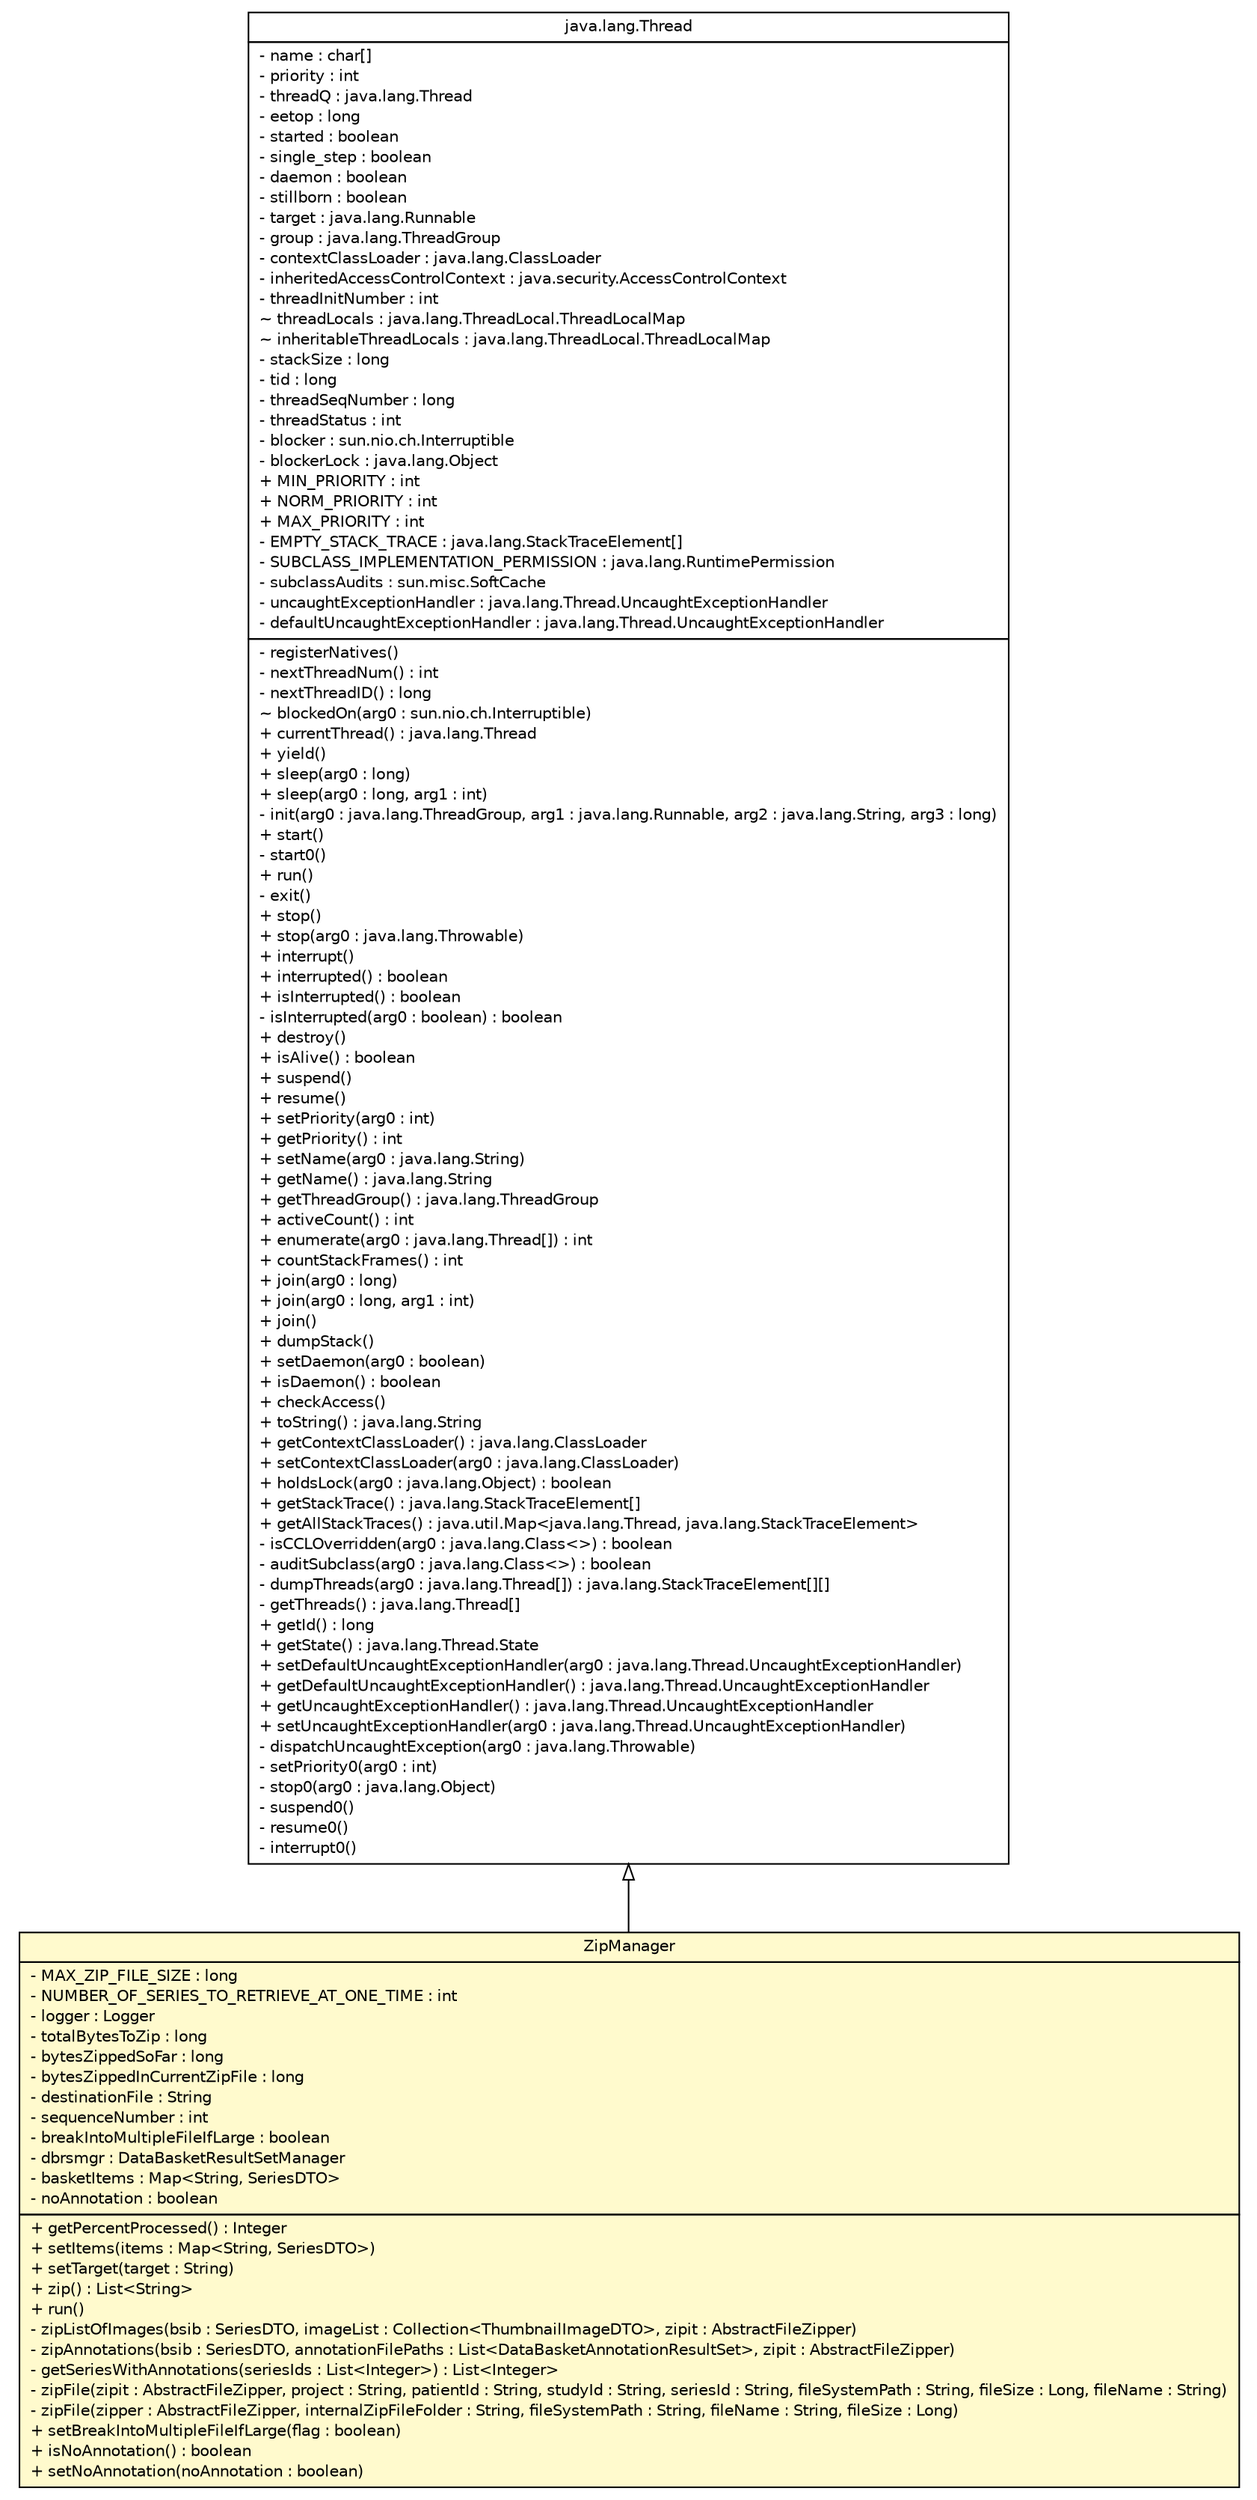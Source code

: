 #!/usr/local/bin/dot
#
# Class diagram 
# Generated by UmlGraph version 4.8 (http://www.spinellis.gr/sw/umlgraph)
#

digraph G {
	edge [fontname="Helvetica",fontsize=10,labelfontname="Helvetica",labelfontsize=10];
	node [fontname="Helvetica",fontsize=10,shape=plaintext];
	// gov.nih.nci.ncia.zip.ZipManager
	c70464 [label=<<table border="0" cellborder="1" cellspacing="0" cellpadding="2" port="p" bgcolor="lemonChiffon" href="./ZipManager.html">
		<tr><td><table border="0" cellspacing="0" cellpadding="1">
			<tr><td> ZipManager </td></tr>
		</table></td></tr>
		<tr><td><table border="0" cellspacing="0" cellpadding="1">
			<tr><td align="left"> - MAX_ZIP_FILE_SIZE : long </td></tr>
			<tr><td align="left"> - NUMBER_OF_SERIES_TO_RETRIEVE_AT_ONE_TIME : int </td></tr>
			<tr><td align="left"> - logger : Logger </td></tr>
			<tr><td align="left"> - totalBytesToZip : long </td></tr>
			<tr><td align="left"> - bytesZippedSoFar : long </td></tr>
			<tr><td align="left"> - bytesZippedInCurrentZipFile : long </td></tr>
			<tr><td align="left"> - destinationFile : String </td></tr>
			<tr><td align="left"> - sequenceNumber : int </td></tr>
			<tr><td align="left"> - breakIntoMultipleFileIfLarge : boolean </td></tr>
			<tr><td align="left"> - dbrsmgr : DataBasketResultSetManager </td></tr>
			<tr><td align="left"> - basketItems : Map&lt;String, SeriesDTO&gt; </td></tr>
			<tr><td align="left"> - noAnnotation : boolean </td></tr>
		</table></td></tr>
		<tr><td><table border="0" cellspacing="0" cellpadding="1">
			<tr><td align="left"> + getPercentProcessed() : Integer </td></tr>
			<tr><td align="left"> + setItems(items : Map&lt;String, SeriesDTO&gt;) </td></tr>
			<tr><td align="left"> + setTarget(target : String) </td></tr>
			<tr><td align="left"> + zip() : List&lt;String&gt; </td></tr>
			<tr><td align="left"> + run() </td></tr>
			<tr><td align="left"> - zipListOfImages(bsib : SeriesDTO, imageList : Collection&lt;ThumbnailImageDTO&gt;, zipit : AbstractFileZipper) </td></tr>
			<tr><td align="left"> - zipAnnotations(bsib : SeriesDTO, annotationFilePaths : List&lt;DataBasketAnnotationResultSet&gt;, zipit : AbstractFileZipper) </td></tr>
			<tr><td align="left"> - getSeriesWithAnnotations(seriesIds : List&lt;Integer&gt;) : List&lt;Integer&gt; </td></tr>
			<tr><td align="left"> - zipFile(zipit : AbstractFileZipper, project : String, patientId : String, studyId : String, seriesId : String, fileSystemPath : String, fileSize : Long, fileName : String) </td></tr>
			<tr><td align="left"> - zipFile(zipper : AbstractFileZipper, internalZipFileFolder : String, fileSystemPath : String, fileName : String, fileSize : Long) </td></tr>
			<tr><td align="left"> + setBreakIntoMultipleFileIfLarge(flag : boolean) </td></tr>
			<tr><td align="left"> + isNoAnnotation() : boolean </td></tr>
			<tr><td align="left"> + setNoAnnotation(noAnnotation : boolean) </td></tr>
		</table></td></tr>
		</table>>, fontname="Helvetica", fontcolor="black", fontsize=10.0];
	//gov.nih.nci.ncia.zip.ZipManager extends java.lang.Thread
	c70466:p -> c70464:p [dir=back,arrowtail=empty];
	// java.lang.Thread
	c70466 [label=<<table border="0" cellborder="1" cellspacing="0" cellpadding="2" port="p" href="http://java.sun.com/j2se/1.4.2/docs/api/java/lang/Thread.html">
		<tr><td><table border="0" cellspacing="0" cellpadding="1">
			<tr><td> java.lang.Thread </td></tr>
		</table></td></tr>
		<tr><td><table border="0" cellspacing="0" cellpadding="1">
			<tr><td align="left"> - name : char[] </td></tr>
			<tr><td align="left"> - priority : int </td></tr>
			<tr><td align="left"> - threadQ : java.lang.Thread </td></tr>
			<tr><td align="left"> - eetop : long </td></tr>
			<tr><td align="left"> - started : boolean </td></tr>
			<tr><td align="left"> - single_step : boolean </td></tr>
			<tr><td align="left"> - daemon : boolean </td></tr>
			<tr><td align="left"> - stillborn : boolean </td></tr>
			<tr><td align="left"> - target : java.lang.Runnable </td></tr>
			<tr><td align="left"> - group : java.lang.ThreadGroup </td></tr>
			<tr><td align="left"> - contextClassLoader : java.lang.ClassLoader </td></tr>
			<tr><td align="left"> - inheritedAccessControlContext : java.security.AccessControlContext </td></tr>
			<tr><td align="left"> - threadInitNumber : int </td></tr>
			<tr><td align="left"> ~ threadLocals : java.lang.ThreadLocal.ThreadLocalMap </td></tr>
			<tr><td align="left"> ~ inheritableThreadLocals : java.lang.ThreadLocal.ThreadLocalMap </td></tr>
			<tr><td align="left"> - stackSize : long </td></tr>
			<tr><td align="left"> - tid : long </td></tr>
			<tr><td align="left"> - threadSeqNumber : long </td></tr>
			<tr><td align="left"> - threadStatus : int </td></tr>
			<tr><td align="left"> - blocker : sun.nio.ch.Interruptible </td></tr>
			<tr><td align="left"> - blockerLock : java.lang.Object </td></tr>
			<tr><td align="left"> + MIN_PRIORITY : int </td></tr>
			<tr><td align="left"> + NORM_PRIORITY : int </td></tr>
			<tr><td align="left"> + MAX_PRIORITY : int </td></tr>
			<tr><td align="left"> - EMPTY_STACK_TRACE : java.lang.StackTraceElement[] </td></tr>
			<tr><td align="left"> - SUBCLASS_IMPLEMENTATION_PERMISSION : java.lang.RuntimePermission </td></tr>
			<tr><td align="left"> - subclassAudits : sun.misc.SoftCache </td></tr>
			<tr><td align="left"> - uncaughtExceptionHandler : java.lang.Thread.UncaughtExceptionHandler </td></tr>
			<tr><td align="left"> - defaultUncaughtExceptionHandler : java.lang.Thread.UncaughtExceptionHandler </td></tr>
		</table></td></tr>
		<tr><td><table border="0" cellspacing="0" cellpadding="1">
			<tr><td align="left"> - registerNatives() </td></tr>
			<tr><td align="left"> - nextThreadNum() : int </td></tr>
			<tr><td align="left"> - nextThreadID() : long </td></tr>
			<tr><td align="left"> ~ blockedOn(arg0 : sun.nio.ch.Interruptible) </td></tr>
			<tr><td align="left"> + currentThread() : java.lang.Thread </td></tr>
			<tr><td align="left"> + yield() </td></tr>
			<tr><td align="left"> + sleep(arg0 : long) </td></tr>
			<tr><td align="left"> + sleep(arg0 : long, arg1 : int) </td></tr>
			<tr><td align="left"> - init(arg0 : java.lang.ThreadGroup, arg1 : java.lang.Runnable, arg2 : java.lang.String, arg3 : long) </td></tr>
			<tr><td align="left"> + start() </td></tr>
			<tr><td align="left"> - start0() </td></tr>
			<tr><td align="left"> + run() </td></tr>
			<tr><td align="left"> - exit() </td></tr>
			<tr><td align="left"> + stop() </td></tr>
			<tr><td align="left"> + stop(arg0 : java.lang.Throwable) </td></tr>
			<tr><td align="left"> + interrupt() </td></tr>
			<tr><td align="left"> + interrupted() : boolean </td></tr>
			<tr><td align="left"> + isInterrupted() : boolean </td></tr>
			<tr><td align="left"> - isInterrupted(arg0 : boolean) : boolean </td></tr>
			<tr><td align="left"> + destroy() </td></tr>
			<tr><td align="left"> + isAlive() : boolean </td></tr>
			<tr><td align="left"> + suspend() </td></tr>
			<tr><td align="left"> + resume() </td></tr>
			<tr><td align="left"> + setPriority(arg0 : int) </td></tr>
			<tr><td align="left"> + getPriority() : int </td></tr>
			<tr><td align="left"> + setName(arg0 : java.lang.String) </td></tr>
			<tr><td align="left"> + getName() : java.lang.String </td></tr>
			<tr><td align="left"> + getThreadGroup() : java.lang.ThreadGroup </td></tr>
			<tr><td align="left"> + activeCount() : int </td></tr>
			<tr><td align="left"> + enumerate(arg0 : java.lang.Thread[]) : int </td></tr>
			<tr><td align="left"> + countStackFrames() : int </td></tr>
			<tr><td align="left"> + join(arg0 : long) </td></tr>
			<tr><td align="left"> + join(arg0 : long, arg1 : int) </td></tr>
			<tr><td align="left"> + join() </td></tr>
			<tr><td align="left"> + dumpStack() </td></tr>
			<tr><td align="left"> + setDaemon(arg0 : boolean) </td></tr>
			<tr><td align="left"> + isDaemon() : boolean </td></tr>
			<tr><td align="left"> + checkAccess() </td></tr>
			<tr><td align="left"> + toString() : java.lang.String </td></tr>
			<tr><td align="left"> + getContextClassLoader() : java.lang.ClassLoader </td></tr>
			<tr><td align="left"> + setContextClassLoader(arg0 : java.lang.ClassLoader) </td></tr>
			<tr><td align="left"> + holdsLock(arg0 : java.lang.Object) : boolean </td></tr>
			<tr><td align="left"> + getStackTrace() : java.lang.StackTraceElement[] </td></tr>
			<tr><td align="left"> + getAllStackTraces() : java.util.Map&lt;java.lang.Thread, java.lang.StackTraceElement&gt; </td></tr>
			<tr><td align="left"> - isCCLOverridden(arg0 : java.lang.Class&lt;&gt;) : boolean </td></tr>
			<tr><td align="left"> - auditSubclass(arg0 : java.lang.Class&lt;&gt;) : boolean </td></tr>
			<tr><td align="left"> - dumpThreads(arg0 : java.lang.Thread[]) : java.lang.StackTraceElement[][] </td></tr>
			<tr><td align="left"> - getThreads() : java.lang.Thread[] </td></tr>
			<tr><td align="left"> + getId() : long </td></tr>
			<tr><td align="left"> + getState() : java.lang.Thread.State </td></tr>
			<tr><td align="left"> + setDefaultUncaughtExceptionHandler(arg0 : java.lang.Thread.UncaughtExceptionHandler) </td></tr>
			<tr><td align="left"> + getDefaultUncaughtExceptionHandler() : java.lang.Thread.UncaughtExceptionHandler </td></tr>
			<tr><td align="left"> + getUncaughtExceptionHandler() : java.lang.Thread.UncaughtExceptionHandler </td></tr>
			<tr><td align="left"> + setUncaughtExceptionHandler(arg0 : java.lang.Thread.UncaughtExceptionHandler) </td></tr>
			<tr><td align="left"> - dispatchUncaughtException(arg0 : java.lang.Throwable) </td></tr>
			<tr><td align="left"> - setPriority0(arg0 : int) </td></tr>
			<tr><td align="left"> - stop0(arg0 : java.lang.Object) </td></tr>
			<tr><td align="left"> - suspend0() </td></tr>
			<tr><td align="left"> - resume0() </td></tr>
			<tr><td align="left"> - interrupt0() </td></tr>
		</table></td></tr>
		</table>>, fontname="Helvetica", fontcolor="black", fontsize=10.0];
}

